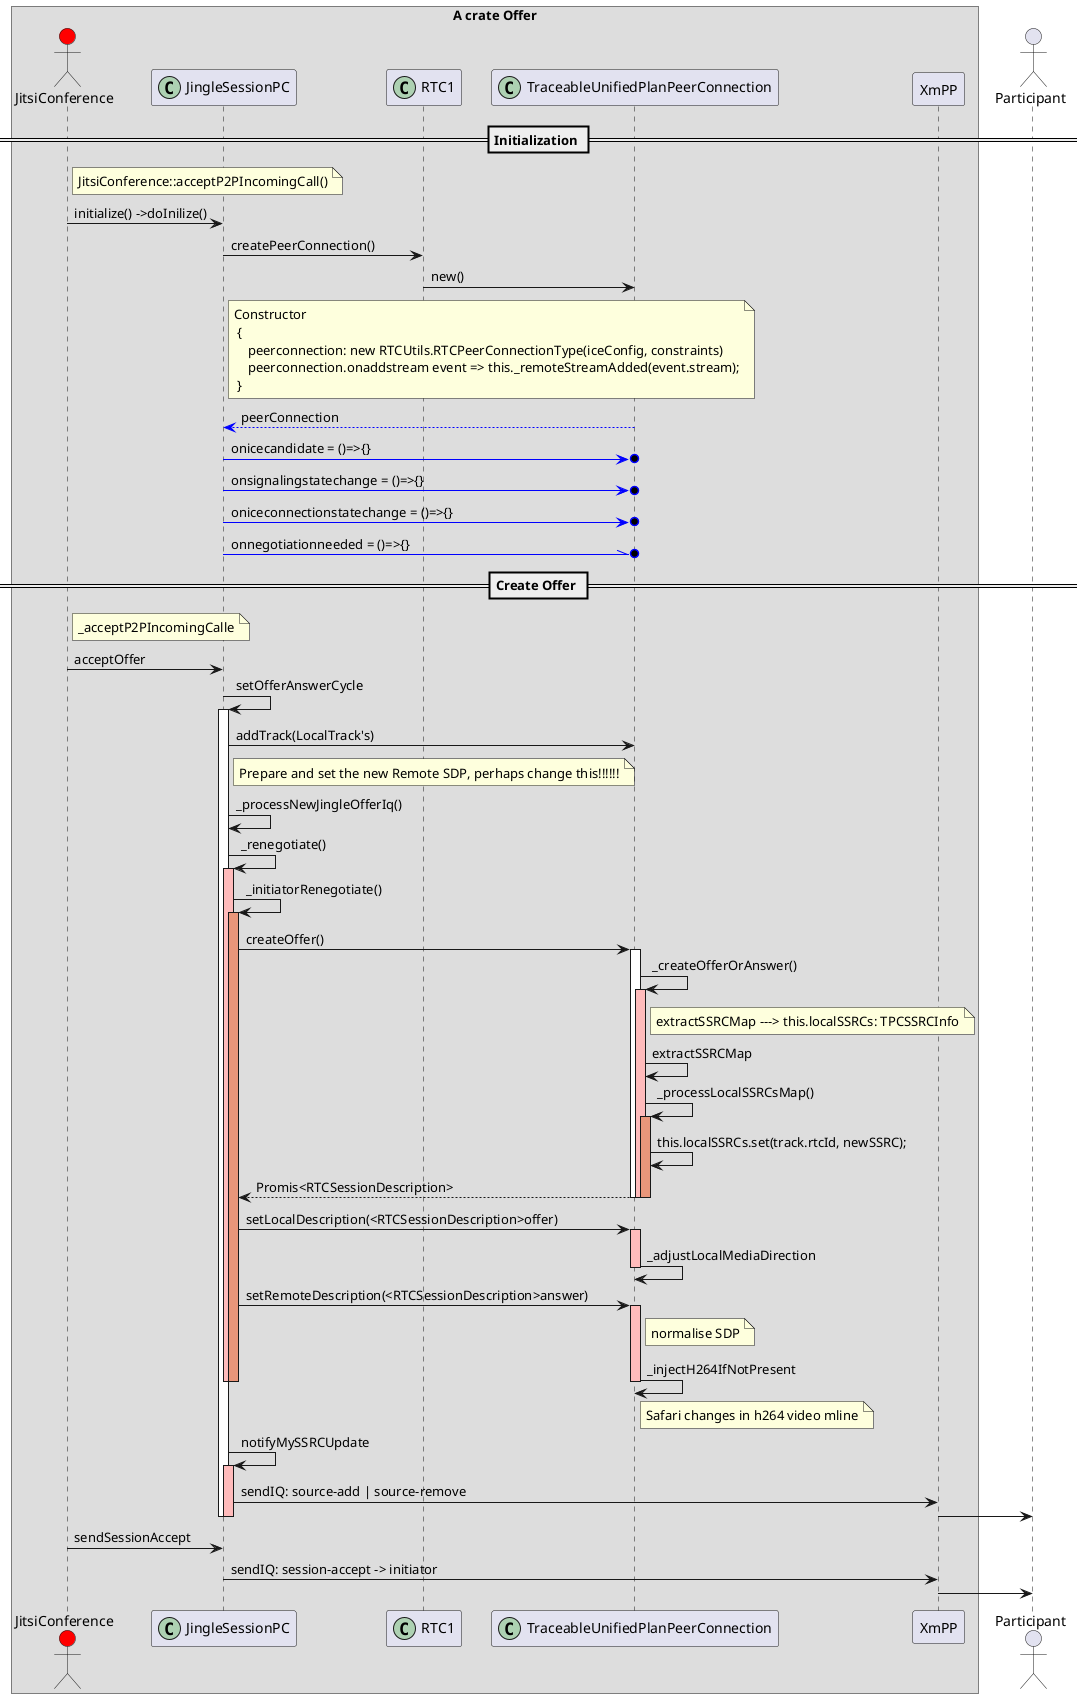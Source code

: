 
@startuml
skinparam ParticipantPadding 10
skinparam BoxPadding 10

box "A crate Offer"
actor JitsiConference #red
participant JingleSessionPC<<(C,#ADD1B2)>>
participant RTC1 <<(C,#ADD1B2)>>
participant TraceableUnifiedPlanPeerConnection<<(C,#ADD1B2)>>
participant XmPP
end box
actor Participant

== Initialization ==
note right of JitsiConference
 JitsiConference::acceptP2PIncomingCall()
end note
JitsiConference -> JingleSessionPC : initialize() ->doInilize()
JingleSessionPC -> RTC1 : createPeerConnection()
RTC1 -> TraceableUnifiedPlanPeerConnection : new()
note right of JingleSessionPC
Constructor
 {
    peerconnection: new RTCUtils.RTCPeerConnectionType(iceConfig, constraints)
    peerconnection.onaddstream event => this._remoteStreamAdded(event.stream);
 }
end note
TraceableUnifiedPlanPeerConnection [#0000FF]--> JingleSessionPC: peerConnection
JingleSessionPC [#0000FF]->o TraceableUnifiedPlanPeerConnection : onicecandidate = ()=>{}
JingleSessionPC [#0000FF]->o TraceableUnifiedPlanPeerConnection : onsignalingstatechange = ()=>{}
JingleSessionPC [#0000FF]->o TraceableUnifiedPlanPeerConnection : oniceconnectionstatechange = ()=>{}
JingleSessionPC [#0000FF]-\\o TraceableUnifiedPlanPeerConnection : onnegotiationneeded = ()=>{}

== Create Offer ==
note right of JitsiConference
 _acceptP2PIncomingCalle
end note

JitsiConference -> JingleSessionPC:  acceptOffer
JingleSessionPC -> JingleSessionPC:  setOfferAnswerCycle
activate JingleSessionPC
    JingleSessionPC ->  TraceableUnifiedPlanPeerConnection:  addTrack(LocalTrack's)
    note right of JingleSessionPC
     Prepare and set the new Remote SDP, perhaps change this!!!!!!
    end note

    JingleSessionPC -> JingleSessionPC :_processNewJingleOfferIq()


    JingleSessionPC -> JingleSessionPC :_renegotiate()
        activate JingleSessionPC #FFBBBB
        JingleSessionPC -> JingleSessionPC :_initiatorRenegotiate()
            activate JingleSessionPC #DarkSalmon
            JingleSessionPC -> TraceableUnifiedPlanPeerConnection: createOffer()
                activate TraceableUnifiedPlanPeerConnection
                TraceableUnifiedPlanPeerConnection -> TraceableUnifiedPlanPeerConnection: _createOfferOrAnswer()
                    activate TraceableUnifiedPlanPeerConnection #FFBBBB
                    note right of TraceableUnifiedPlanPeerConnection
                     extractSSRCMap ---> this.localSSRCs: TPCSSRCInfo
                    end note
                    TraceableUnifiedPlanPeerConnection -> TraceableUnifiedPlanPeerConnection: extractSSRCMap
                    TraceableUnifiedPlanPeerConnection -> TraceableUnifiedPlanPeerConnection: _processLocalSSRCsMap()
                        activate TraceableUnifiedPlanPeerConnection #DarkSalmon
                            TraceableUnifiedPlanPeerConnection -> TraceableUnifiedPlanPeerConnection: this.localSSRCs.set(track.rtcId, newSSRC);
                            TraceableUnifiedPlanPeerConnection --> JingleSessionPC: Promis<RTCSessionDescription>
                        deactivate TraceableUnifiedPlanPeerConnection
                    deactivate TraceableUnifiedPlanPeerConnection
                deactivate TraceableUnifiedPlanPeerConnection

                JingleSessionPC -> TraceableUnifiedPlanPeerConnection: setLocalDescription(<RTCSessionDescription>offer)
                activate TraceableUnifiedPlanPeerConnection #FFBBBB
                    TraceableUnifiedPlanPeerConnection -> TraceableUnifiedPlanPeerConnection:_adjustLocalMediaDirection
                deactivate TraceableUnifiedPlanPeerConnection

                JingleSessionPC -> TraceableUnifiedPlanPeerConnection: setRemoteDescription(<RTCSessionDescription>answer)
                note right of TraceableUnifiedPlanPeerConnection
                 normalise SDP
                end note
                activate TraceableUnifiedPlanPeerConnection #FFBBBB
                    TraceableUnifiedPlanPeerConnection -> TraceableUnifiedPlanPeerConnection:_injectH264IfNotPresent
                    note right of TraceableUnifiedPlanPeerConnection
                     Safari changes in h264 video mline
                    end note
                deactivate TraceableUnifiedPlanPeerConnection

            deactivate JingleSessionPC
        deactivate JingleSessionPC

        JingleSessionPC -> JingleSessionPC: notifyMySSRCUpdate

        activate JingleSessionPC #FFBBBB
            JingleSessionPC -> XmPP: sendIQ: source-add | source-remove
            XmPP -> Participant
        deactivate JingleSessionPC

    deactivate JingleSessionPC
deactivate JingleSessionPC
JitsiConference -> JingleSessionPC : sendSessionAccept
JingleSessionPC -> XmPP: sendIQ: session-accept -> initiator
XmPP -> Participant
@enduml
